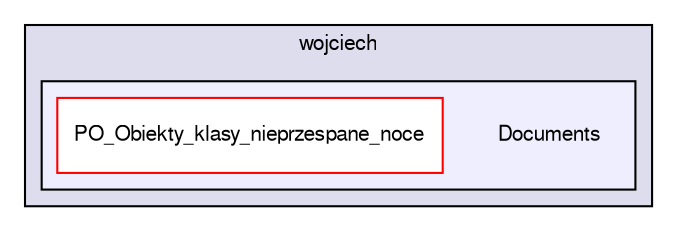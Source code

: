 digraph "/home/wojciech/Documents" {
  compound=true
  node [ fontsize="10", fontname="FreeSans"];
  edge [ labelfontsize="10", labelfontname="FreeSans"];
  subgraph clusterdir_2747347d4eec450d4b66382331a0637c {
    graph [ bgcolor="#ddddee", pencolor="black", label="wojciech" fontname="FreeSans", fontsize="10", URL="dir_2747347d4eec450d4b66382331a0637c.html"]
  subgraph clusterdir_f81ae62be570093ea74b29e455737807 {
    graph [ bgcolor="#eeeeff", pencolor="black", label="" URL="dir_f81ae62be570093ea74b29e455737807.html"];
    dir_f81ae62be570093ea74b29e455737807 [shape=plaintext label="Documents"];
    dir_28af0a83d6ce894e713ee3b6ef320d0e [shape=box label="PO_Obiekty_klasy_nieprzespane_noce" color="red" fillcolor="white" style="filled" URL="dir_28af0a83d6ce894e713ee3b6ef320d0e.html"];
  }
  }
}
